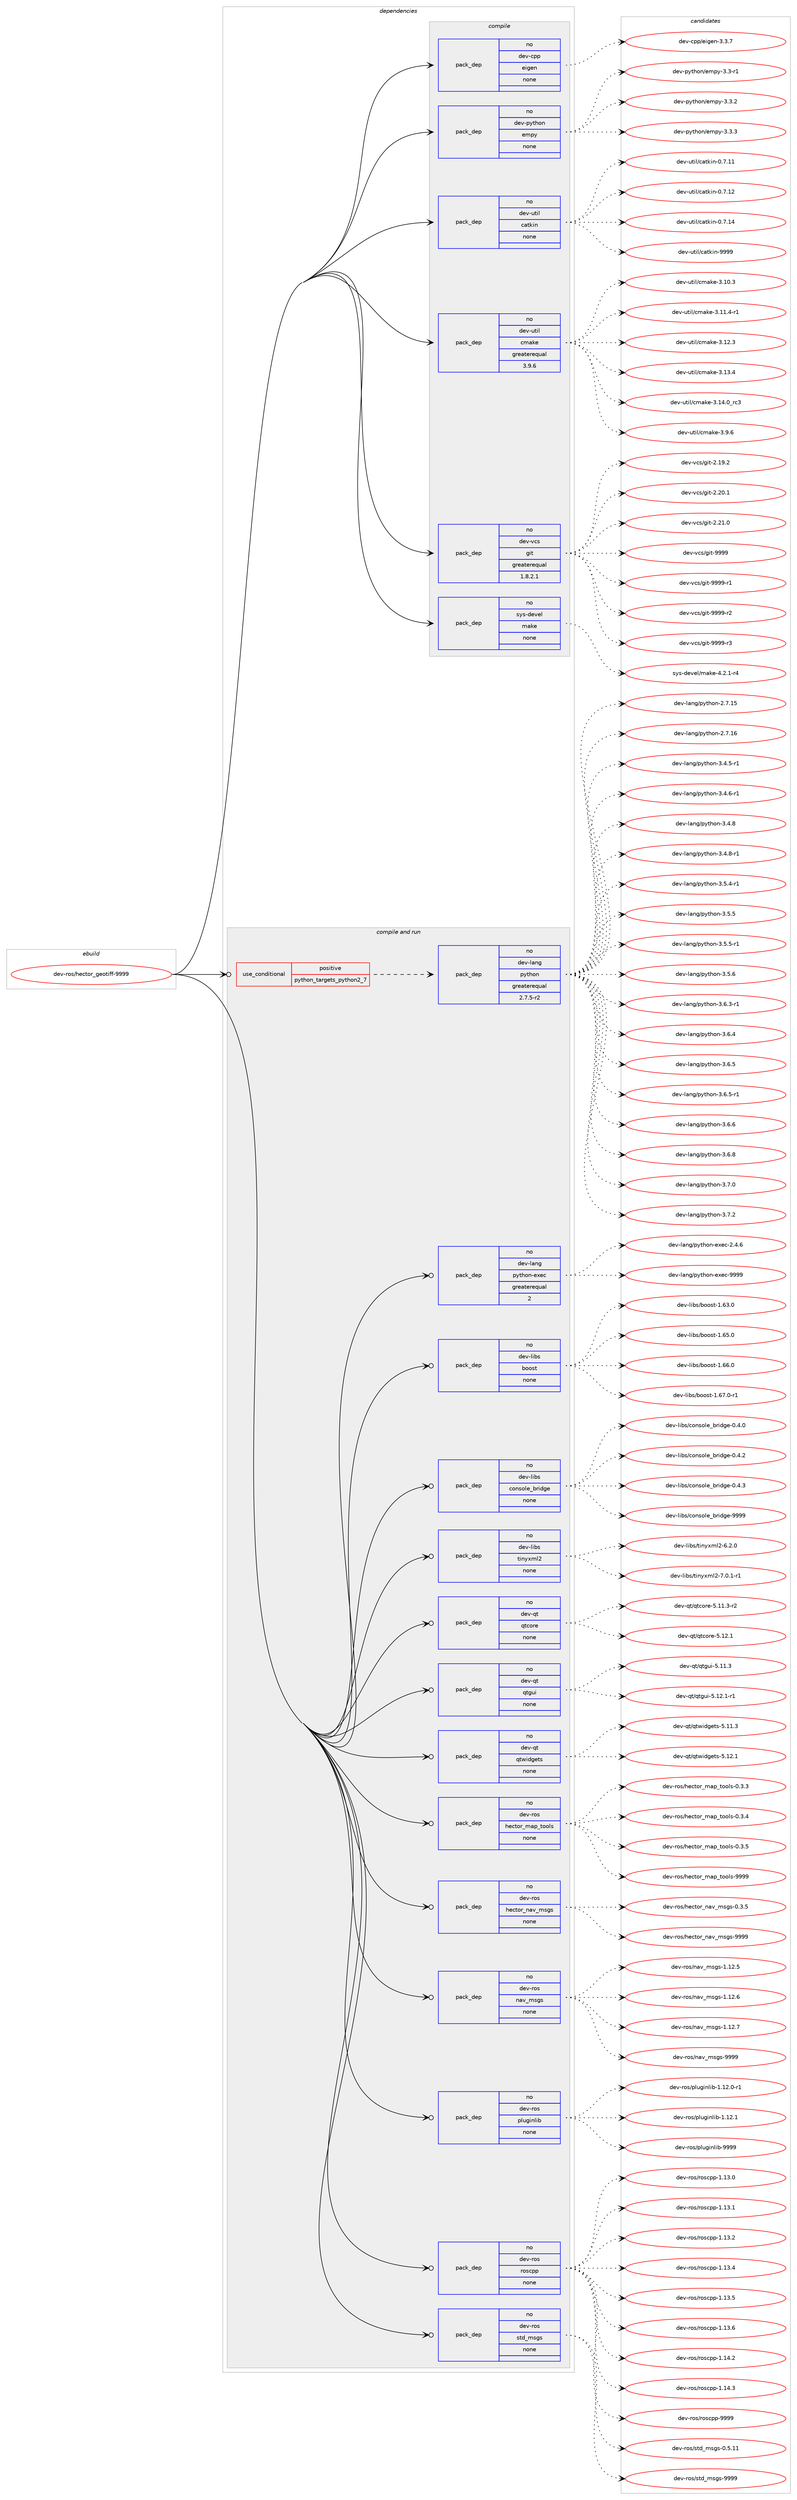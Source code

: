 digraph prolog {

# *************
# Graph options
# *************

newrank=true;
concentrate=true;
compound=true;
graph [rankdir=LR,fontname=Helvetica,fontsize=10,ranksep=1.5];#, ranksep=2.5, nodesep=0.2];
edge  [arrowhead=vee];
node  [fontname=Helvetica,fontsize=10];

# **********
# The ebuild
# **********

subgraph cluster_leftcol {
color=gray;
rank=same;
label=<<i>ebuild</i>>;
id [label="dev-ros/hector_geotiff-9999", color=red, width=4, href="../dev-ros/hector_geotiff-9999.svg"];
}

# ****************
# The dependencies
# ****************

subgraph cluster_midcol {
color=gray;
label=<<i>dependencies</i>>;
subgraph cluster_compile {
fillcolor="#eeeeee";
style=filled;
label=<<i>compile</i>>;
subgraph pack1044897 {
dependency1456913 [label=<<TABLE BORDER="0" CELLBORDER="1" CELLSPACING="0" CELLPADDING="4" WIDTH="220"><TR><TD ROWSPAN="6" CELLPADDING="30">pack_dep</TD></TR><TR><TD WIDTH="110">no</TD></TR><TR><TD>dev-cpp</TD></TR><TR><TD>eigen</TD></TR><TR><TD>none</TD></TR><TR><TD></TD></TR></TABLE>>, shape=none, color=blue];
}
id:e -> dependency1456913:w [weight=20,style="solid",arrowhead="vee"];
subgraph pack1044898 {
dependency1456914 [label=<<TABLE BORDER="0" CELLBORDER="1" CELLSPACING="0" CELLPADDING="4" WIDTH="220"><TR><TD ROWSPAN="6" CELLPADDING="30">pack_dep</TD></TR><TR><TD WIDTH="110">no</TD></TR><TR><TD>dev-python</TD></TR><TR><TD>empy</TD></TR><TR><TD>none</TD></TR><TR><TD></TD></TR></TABLE>>, shape=none, color=blue];
}
id:e -> dependency1456914:w [weight=20,style="solid",arrowhead="vee"];
subgraph pack1044899 {
dependency1456915 [label=<<TABLE BORDER="0" CELLBORDER="1" CELLSPACING="0" CELLPADDING="4" WIDTH="220"><TR><TD ROWSPAN="6" CELLPADDING="30">pack_dep</TD></TR><TR><TD WIDTH="110">no</TD></TR><TR><TD>dev-util</TD></TR><TR><TD>catkin</TD></TR><TR><TD>none</TD></TR><TR><TD></TD></TR></TABLE>>, shape=none, color=blue];
}
id:e -> dependency1456915:w [weight=20,style="solid",arrowhead="vee"];
subgraph pack1044900 {
dependency1456916 [label=<<TABLE BORDER="0" CELLBORDER="1" CELLSPACING="0" CELLPADDING="4" WIDTH="220"><TR><TD ROWSPAN="6" CELLPADDING="30">pack_dep</TD></TR><TR><TD WIDTH="110">no</TD></TR><TR><TD>dev-util</TD></TR><TR><TD>cmake</TD></TR><TR><TD>greaterequal</TD></TR><TR><TD>3.9.6</TD></TR></TABLE>>, shape=none, color=blue];
}
id:e -> dependency1456916:w [weight=20,style="solid",arrowhead="vee"];
subgraph pack1044901 {
dependency1456917 [label=<<TABLE BORDER="0" CELLBORDER="1" CELLSPACING="0" CELLPADDING="4" WIDTH="220"><TR><TD ROWSPAN="6" CELLPADDING="30">pack_dep</TD></TR><TR><TD WIDTH="110">no</TD></TR><TR><TD>dev-vcs</TD></TR><TR><TD>git</TD></TR><TR><TD>greaterequal</TD></TR><TR><TD>1.8.2.1</TD></TR></TABLE>>, shape=none, color=blue];
}
id:e -> dependency1456917:w [weight=20,style="solid",arrowhead="vee"];
subgraph pack1044902 {
dependency1456918 [label=<<TABLE BORDER="0" CELLBORDER="1" CELLSPACING="0" CELLPADDING="4" WIDTH="220"><TR><TD ROWSPAN="6" CELLPADDING="30">pack_dep</TD></TR><TR><TD WIDTH="110">no</TD></TR><TR><TD>sys-devel</TD></TR><TR><TD>make</TD></TR><TR><TD>none</TD></TR><TR><TD></TD></TR></TABLE>>, shape=none, color=blue];
}
id:e -> dependency1456918:w [weight=20,style="solid",arrowhead="vee"];
}
subgraph cluster_compileandrun {
fillcolor="#eeeeee";
style=filled;
label=<<i>compile and run</i>>;
subgraph cond388626 {
dependency1456919 [label=<<TABLE BORDER="0" CELLBORDER="1" CELLSPACING="0" CELLPADDING="4"><TR><TD ROWSPAN="3" CELLPADDING="10">use_conditional</TD></TR><TR><TD>positive</TD></TR><TR><TD>python_targets_python2_7</TD></TR></TABLE>>, shape=none, color=red];
subgraph pack1044903 {
dependency1456920 [label=<<TABLE BORDER="0" CELLBORDER="1" CELLSPACING="0" CELLPADDING="4" WIDTH="220"><TR><TD ROWSPAN="6" CELLPADDING="30">pack_dep</TD></TR><TR><TD WIDTH="110">no</TD></TR><TR><TD>dev-lang</TD></TR><TR><TD>python</TD></TR><TR><TD>greaterequal</TD></TR><TR><TD>2.7.5-r2</TD></TR></TABLE>>, shape=none, color=blue];
}
dependency1456919:e -> dependency1456920:w [weight=20,style="dashed",arrowhead="vee"];
}
id:e -> dependency1456919:w [weight=20,style="solid",arrowhead="odotvee"];
subgraph pack1044904 {
dependency1456921 [label=<<TABLE BORDER="0" CELLBORDER="1" CELLSPACING="0" CELLPADDING="4" WIDTH="220"><TR><TD ROWSPAN="6" CELLPADDING="30">pack_dep</TD></TR><TR><TD WIDTH="110">no</TD></TR><TR><TD>dev-lang</TD></TR><TR><TD>python-exec</TD></TR><TR><TD>greaterequal</TD></TR><TR><TD>2</TD></TR></TABLE>>, shape=none, color=blue];
}
id:e -> dependency1456921:w [weight=20,style="solid",arrowhead="odotvee"];
subgraph pack1044905 {
dependency1456922 [label=<<TABLE BORDER="0" CELLBORDER="1" CELLSPACING="0" CELLPADDING="4" WIDTH="220"><TR><TD ROWSPAN="6" CELLPADDING="30">pack_dep</TD></TR><TR><TD WIDTH="110">no</TD></TR><TR><TD>dev-libs</TD></TR><TR><TD>boost</TD></TR><TR><TD>none</TD></TR><TR><TD></TD></TR></TABLE>>, shape=none, color=blue];
}
id:e -> dependency1456922:w [weight=20,style="solid",arrowhead="odotvee"];
subgraph pack1044906 {
dependency1456923 [label=<<TABLE BORDER="0" CELLBORDER="1" CELLSPACING="0" CELLPADDING="4" WIDTH="220"><TR><TD ROWSPAN="6" CELLPADDING="30">pack_dep</TD></TR><TR><TD WIDTH="110">no</TD></TR><TR><TD>dev-libs</TD></TR><TR><TD>console_bridge</TD></TR><TR><TD>none</TD></TR><TR><TD></TD></TR></TABLE>>, shape=none, color=blue];
}
id:e -> dependency1456923:w [weight=20,style="solid",arrowhead="odotvee"];
subgraph pack1044907 {
dependency1456924 [label=<<TABLE BORDER="0" CELLBORDER="1" CELLSPACING="0" CELLPADDING="4" WIDTH="220"><TR><TD ROWSPAN="6" CELLPADDING="30">pack_dep</TD></TR><TR><TD WIDTH="110">no</TD></TR><TR><TD>dev-libs</TD></TR><TR><TD>tinyxml2</TD></TR><TR><TD>none</TD></TR><TR><TD></TD></TR></TABLE>>, shape=none, color=blue];
}
id:e -> dependency1456924:w [weight=20,style="solid",arrowhead="odotvee"];
subgraph pack1044908 {
dependency1456925 [label=<<TABLE BORDER="0" CELLBORDER="1" CELLSPACING="0" CELLPADDING="4" WIDTH="220"><TR><TD ROWSPAN="6" CELLPADDING="30">pack_dep</TD></TR><TR><TD WIDTH="110">no</TD></TR><TR><TD>dev-qt</TD></TR><TR><TD>qtcore</TD></TR><TR><TD>none</TD></TR><TR><TD></TD></TR></TABLE>>, shape=none, color=blue];
}
id:e -> dependency1456925:w [weight=20,style="solid",arrowhead="odotvee"];
subgraph pack1044909 {
dependency1456926 [label=<<TABLE BORDER="0" CELLBORDER="1" CELLSPACING="0" CELLPADDING="4" WIDTH="220"><TR><TD ROWSPAN="6" CELLPADDING="30">pack_dep</TD></TR><TR><TD WIDTH="110">no</TD></TR><TR><TD>dev-qt</TD></TR><TR><TD>qtgui</TD></TR><TR><TD>none</TD></TR><TR><TD></TD></TR></TABLE>>, shape=none, color=blue];
}
id:e -> dependency1456926:w [weight=20,style="solid",arrowhead="odotvee"];
subgraph pack1044910 {
dependency1456927 [label=<<TABLE BORDER="0" CELLBORDER="1" CELLSPACING="0" CELLPADDING="4" WIDTH="220"><TR><TD ROWSPAN="6" CELLPADDING="30">pack_dep</TD></TR><TR><TD WIDTH="110">no</TD></TR><TR><TD>dev-qt</TD></TR><TR><TD>qtwidgets</TD></TR><TR><TD>none</TD></TR><TR><TD></TD></TR></TABLE>>, shape=none, color=blue];
}
id:e -> dependency1456927:w [weight=20,style="solid",arrowhead="odotvee"];
subgraph pack1044911 {
dependency1456928 [label=<<TABLE BORDER="0" CELLBORDER="1" CELLSPACING="0" CELLPADDING="4" WIDTH="220"><TR><TD ROWSPAN="6" CELLPADDING="30">pack_dep</TD></TR><TR><TD WIDTH="110">no</TD></TR><TR><TD>dev-ros</TD></TR><TR><TD>hector_map_tools</TD></TR><TR><TD>none</TD></TR><TR><TD></TD></TR></TABLE>>, shape=none, color=blue];
}
id:e -> dependency1456928:w [weight=20,style="solid",arrowhead="odotvee"];
subgraph pack1044912 {
dependency1456929 [label=<<TABLE BORDER="0" CELLBORDER="1" CELLSPACING="0" CELLPADDING="4" WIDTH="220"><TR><TD ROWSPAN="6" CELLPADDING="30">pack_dep</TD></TR><TR><TD WIDTH="110">no</TD></TR><TR><TD>dev-ros</TD></TR><TR><TD>hector_nav_msgs</TD></TR><TR><TD>none</TD></TR><TR><TD></TD></TR></TABLE>>, shape=none, color=blue];
}
id:e -> dependency1456929:w [weight=20,style="solid",arrowhead="odotvee"];
subgraph pack1044913 {
dependency1456930 [label=<<TABLE BORDER="0" CELLBORDER="1" CELLSPACING="0" CELLPADDING="4" WIDTH="220"><TR><TD ROWSPAN="6" CELLPADDING="30">pack_dep</TD></TR><TR><TD WIDTH="110">no</TD></TR><TR><TD>dev-ros</TD></TR><TR><TD>nav_msgs</TD></TR><TR><TD>none</TD></TR><TR><TD></TD></TR></TABLE>>, shape=none, color=blue];
}
id:e -> dependency1456930:w [weight=20,style="solid",arrowhead="odotvee"];
subgraph pack1044914 {
dependency1456931 [label=<<TABLE BORDER="0" CELLBORDER="1" CELLSPACING="0" CELLPADDING="4" WIDTH="220"><TR><TD ROWSPAN="6" CELLPADDING="30">pack_dep</TD></TR><TR><TD WIDTH="110">no</TD></TR><TR><TD>dev-ros</TD></TR><TR><TD>pluginlib</TD></TR><TR><TD>none</TD></TR><TR><TD></TD></TR></TABLE>>, shape=none, color=blue];
}
id:e -> dependency1456931:w [weight=20,style="solid",arrowhead="odotvee"];
subgraph pack1044915 {
dependency1456932 [label=<<TABLE BORDER="0" CELLBORDER="1" CELLSPACING="0" CELLPADDING="4" WIDTH="220"><TR><TD ROWSPAN="6" CELLPADDING="30">pack_dep</TD></TR><TR><TD WIDTH="110">no</TD></TR><TR><TD>dev-ros</TD></TR><TR><TD>roscpp</TD></TR><TR><TD>none</TD></TR><TR><TD></TD></TR></TABLE>>, shape=none, color=blue];
}
id:e -> dependency1456932:w [weight=20,style="solid",arrowhead="odotvee"];
subgraph pack1044916 {
dependency1456933 [label=<<TABLE BORDER="0" CELLBORDER="1" CELLSPACING="0" CELLPADDING="4" WIDTH="220"><TR><TD ROWSPAN="6" CELLPADDING="30">pack_dep</TD></TR><TR><TD WIDTH="110">no</TD></TR><TR><TD>dev-ros</TD></TR><TR><TD>std_msgs</TD></TR><TR><TD>none</TD></TR><TR><TD></TD></TR></TABLE>>, shape=none, color=blue];
}
id:e -> dependency1456933:w [weight=20,style="solid",arrowhead="odotvee"];
}
subgraph cluster_run {
fillcolor="#eeeeee";
style=filled;
label=<<i>run</i>>;
}
}

# **************
# The candidates
# **************

subgraph cluster_choices {
rank=same;
color=gray;
label=<<i>candidates</i>>;

subgraph choice1044897 {
color=black;
nodesep=1;
choice100101118459911211247101105103101110455146514655 [label="dev-cpp/eigen-3.3.7", color=red, width=4,href="../dev-cpp/eigen-3.3.7.svg"];
dependency1456913:e -> choice100101118459911211247101105103101110455146514655:w [style=dotted,weight="100"];
}
subgraph choice1044898 {
color=black;
nodesep=1;
choice1001011184511212111610411111047101109112121455146514511449 [label="dev-python/empy-3.3-r1", color=red, width=4,href="../dev-python/empy-3.3-r1.svg"];
choice1001011184511212111610411111047101109112121455146514650 [label="dev-python/empy-3.3.2", color=red, width=4,href="../dev-python/empy-3.3.2.svg"];
choice1001011184511212111610411111047101109112121455146514651 [label="dev-python/empy-3.3.3", color=red, width=4,href="../dev-python/empy-3.3.3.svg"];
dependency1456914:e -> choice1001011184511212111610411111047101109112121455146514511449:w [style=dotted,weight="100"];
dependency1456914:e -> choice1001011184511212111610411111047101109112121455146514650:w [style=dotted,weight="100"];
dependency1456914:e -> choice1001011184511212111610411111047101109112121455146514651:w [style=dotted,weight="100"];
}
subgraph choice1044899 {
color=black;
nodesep=1;
choice1001011184511711610510847999711610710511045484655464949 [label="dev-util/catkin-0.7.11", color=red, width=4,href="../dev-util/catkin-0.7.11.svg"];
choice1001011184511711610510847999711610710511045484655464950 [label="dev-util/catkin-0.7.12", color=red, width=4,href="../dev-util/catkin-0.7.12.svg"];
choice1001011184511711610510847999711610710511045484655464952 [label="dev-util/catkin-0.7.14", color=red, width=4,href="../dev-util/catkin-0.7.14.svg"];
choice100101118451171161051084799971161071051104557575757 [label="dev-util/catkin-9999", color=red, width=4,href="../dev-util/catkin-9999.svg"];
dependency1456915:e -> choice1001011184511711610510847999711610710511045484655464949:w [style=dotted,weight="100"];
dependency1456915:e -> choice1001011184511711610510847999711610710511045484655464950:w [style=dotted,weight="100"];
dependency1456915:e -> choice1001011184511711610510847999711610710511045484655464952:w [style=dotted,weight="100"];
dependency1456915:e -> choice100101118451171161051084799971161071051104557575757:w [style=dotted,weight="100"];
}
subgraph choice1044900 {
color=black;
nodesep=1;
choice1001011184511711610510847991099710710145514649484651 [label="dev-util/cmake-3.10.3", color=red, width=4,href="../dev-util/cmake-3.10.3.svg"];
choice10010111845117116105108479910997107101455146494946524511449 [label="dev-util/cmake-3.11.4-r1", color=red, width=4,href="../dev-util/cmake-3.11.4-r1.svg"];
choice1001011184511711610510847991099710710145514649504651 [label="dev-util/cmake-3.12.3", color=red, width=4,href="../dev-util/cmake-3.12.3.svg"];
choice1001011184511711610510847991099710710145514649514652 [label="dev-util/cmake-3.13.4", color=red, width=4,href="../dev-util/cmake-3.13.4.svg"];
choice1001011184511711610510847991099710710145514649524648951149951 [label="dev-util/cmake-3.14.0_rc3", color=red, width=4,href="../dev-util/cmake-3.14.0_rc3.svg"];
choice10010111845117116105108479910997107101455146574654 [label="dev-util/cmake-3.9.6", color=red, width=4,href="../dev-util/cmake-3.9.6.svg"];
dependency1456916:e -> choice1001011184511711610510847991099710710145514649484651:w [style=dotted,weight="100"];
dependency1456916:e -> choice10010111845117116105108479910997107101455146494946524511449:w [style=dotted,weight="100"];
dependency1456916:e -> choice1001011184511711610510847991099710710145514649504651:w [style=dotted,weight="100"];
dependency1456916:e -> choice1001011184511711610510847991099710710145514649514652:w [style=dotted,weight="100"];
dependency1456916:e -> choice1001011184511711610510847991099710710145514649524648951149951:w [style=dotted,weight="100"];
dependency1456916:e -> choice10010111845117116105108479910997107101455146574654:w [style=dotted,weight="100"];
}
subgraph choice1044901 {
color=black;
nodesep=1;
choice10010111845118991154710310511645504649574650 [label="dev-vcs/git-2.19.2", color=red, width=4,href="../dev-vcs/git-2.19.2.svg"];
choice10010111845118991154710310511645504650484649 [label="dev-vcs/git-2.20.1", color=red, width=4,href="../dev-vcs/git-2.20.1.svg"];
choice10010111845118991154710310511645504650494648 [label="dev-vcs/git-2.21.0", color=red, width=4,href="../dev-vcs/git-2.21.0.svg"];
choice1001011184511899115471031051164557575757 [label="dev-vcs/git-9999", color=red, width=4,href="../dev-vcs/git-9999.svg"];
choice10010111845118991154710310511645575757574511449 [label="dev-vcs/git-9999-r1", color=red, width=4,href="../dev-vcs/git-9999-r1.svg"];
choice10010111845118991154710310511645575757574511450 [label="dev-vcs/git-9999-r2", color=red, width=4,href="../dev-vcs/git-9999-r2.svg"];
choice10010111845118991154710310511645575757574511451 [label="dev-vcs/git-9999-r3", color=red, width=4,href="../dev-vcs/git-9999-r3.svg"];
dependency1456917:e -> choice10010111845118991154710310511645504649574650:w [style=dotted,weight="100"];
dependency1456917:e -> choice10010111845118991154710310511645504650484649:w [style=dotted,weight="100"];
dependency1456917:e -> choice10010111845118991154710310511645504650494648:w [style=dotted,weight="100"];
dependency1456917:e -> choice1001011184511899115471031051164557575757:w [style=dotted,weight="100"];
dependency1456917:e -> choice10010111845118991154710310511645575757574511449:w [style=dotted,weight="100"];
dependency1456917:e -> choice10010111845118991154710310511645575757574511450:w [style=dotted,weight="100"];
dependency1456917:e -> choice10010111845118991154710310511645575757574511451:w [style=dotted,weight="100"];
}
subgraph choice1044902 {
color=black;
nodesep=1;
choice1151211154510010111810110847109971071014552465046494511452 [label="sys-devel/make-4.2.1-r4", color=red, width=4,href="../sys-devel/make-4.2.1-r4.svg"];
dependency1456918:e -> choice1151211154510010111810110847109971071014552465046494511452:w [style=dotted,weight="100"];
}
subgraph choice1044903 {
color=black;
nodesep=1;
choice10010111845108971101034711212111610411111045504655464953 [label="dev-lang/python-2.7.15", color=red, width=4,href="../dev-lang/python-2.7.15.svg"];
choice10010111845108971101034711212111610411111045504655464954 [label="dev-lang/python-2.7.16", color=red, width=4,href="../dev-lang/python-2.7.16.svg"];
choice1001011184510897110103471121211161041111104551465246534511449 [label="dev-lang/python-3.4.5-r1", color=red, width=4,href="../dev-lang/python-3.4.5-r1.svg"];
choice1001011184510897110103471121211161041111104551465246544511449 [label="dev-lang/python-3.4.6-r1", color=red, width=4,href="../dev-lang/python-3.4.6-r1.svg"];
choice100101118451089711010347112121116104111110455146524656 [label="dev-lang/python-3.4.8", color=red, width=4,href="../dev-lang/python-3.4.8.svg"];
choice1001011184510897110103471121211161041111104551465246564511449 [label="dev-lang/python-3.4.8-r1", color=red, width=4,href="../dev-lang/python-3.4.8-r1.svg"];
choice1001011184510897110103471121211161041111104551465346524511449 [label="dev-lang/python-3.5.4-r1", color=red, width=4,href="../dev-lang/python-3.5.4-r1.svg"];
choice100101118451089711010347112121116104111110455146534653 [label="dev-lang/python-3.5.5", color=red, width=4,href="../dev-lang/python-3.5.5.svg"];
choice1001011184510897110103471121211161041111104551465346534511449 [label="dev-lang/python-3.5.5-r1", color=red, width=4,href="../dev-lang/python-3.5.5-r1.svg"];
choice100101118451089711010347112121116104111110455146534654 [label="dev-lang/python-3.5.6", color=red, width=4,href="../dev-lang/python-3.5.6.svg"];
choice1001011184510897110103471121211161041111104551465446514511449 [label="dev-lang/python-3.6.3-r1", color=red, width=4,href="../dev-lang/python-3.6.3-r1.svg"];
choice100101118451089711010347112121116104111110455146544652 [label="dev-lang/python-3.6.4", color=red, width=4,href="../dev-lang/python-3.6.4.svg"];
choice100101118451089711010347112121116104111110455146544653 [label="dev-lang/python-3.6.5", color=red, width=4,href="../dev-lang/python-3.6.5.svg"];
choice1001011184510897110103471121211161041111104551465446534511449 [label="dev-lang/python-3.6.5-r1", color=red, width=4,href="../dev-lang/python-3.6.5-r1.svg"];
choice100101118451089711010347112121116104111110455146544654 [label="dev-lang/python-3.6.6", color=red, width=4,href="../dev-lang/python-3.6.6.svg"];
choice100101118451089711010347112121116104111110455146544656 [label="dev-lang/python-3.6.8", color=red, width=4,href="../dev-lang/python-3.6.8.svg"];
choice100101118451089711010347112121116104111110455146554648 [label="dev-lang/python-3.7.0", color=red, width=4,href="../dev-lang/python-3.7.0.svg"];
choice100101118451089711010347112121116104111110455146554650 [label="dev-lang/python-3.7.2", color=red, width=4,href="../dev-lang/python-3.7.2.svg"];
dependency1456920:e -> choice10010111845108971101034711212111610411111045504655464953:w [style=dotted,weight="100"];
dependency1456920:e -> choice10010111845108971101034711212111610411111045504655464954:w [style=dotted,weight="100"];
dependency1456920:e -> choice1001011184510897110103471121211161041111104551465246534511449:w [style=dotted,weight="100"];
dependency1456920:e -> choice1001011184510897110103471121211161041111104551465246544511449:w [style=dotted,weight="100"];
dependency1456920:e -> choice100101118451089711010347112121116104111110455146524656:w [style=dotted,weight="100"];
dependency1456920:e -> choice1001011184510897110103471121211161041111104551465246564511449:w [style=dotted,weight="100"];
dependency1456920:e -> choice1001011184510897110103471121211161041111104551465346524511449:w [style=dotted,weight="100"];
dependency1456920:e -> choice100101118451089711010347112121116104111110455146534653:w [style=dotted,weight="100"];
dependency1456920:e -> choice1001011184510897110103471121211161041111104551465346534511449:w [style=dotted,weight="100"];
dependency1456920:e -> choice100101118451089711010347112121116104111110455146534654:w [style=dotted,weight="100"];
dependency1456920:e -> choice1001011184510897110103471121211161041111104551465446514511449:w [style=dotted,weight="100"];
dependency1456920:e -> choice100101118451089711010347112121116104111110455146544652:w [style=dotted,weight="100"];
dependency1456920:e -> choice100101118451089711010347112121116104111110455146544653:w [style=dotted,weight="100"];
dependency1456920:e -> choice1001011184510897110103471121211161041111104551465446534511449:w [style=dotted,weight="100"];
dependency1456920:e -> choice100101118451089711010347112121116104111110455146544654:w [style=dotted,weight="100"];
dependency1456920:e -> choice100101118451089711010347112121116104111110455146544656:w [style=dotted,weight="100"];
dependency1456920:e -> choice100101118451089711010347112121116104111110455146554648:w [style=dotted,weight="100"];
dependency1456920:e -> choice100101118451089711010347112121116104111110455146554650:w [style=dotted,weight="100"];
}
subgraph choice1044904 {
color=black;
nodesep=1;
choice1001011184510897110103471121211161041111104510112010199455046524654 [label="dev-lang/python-exec-2.4.6", color=red, width=4,href="../dev-lang/python-exec-2.4.6.svg"];
choice10010111845108971101034711212111610411111045101120101994557575757 [label="dev-lang/python-exec-9999", color=red, width=4,href="../dev-lang/python-exec-9999.svg"];
dependency1456921:e -> choice1001011184510897110103471121211161041111104510112010199455046524654:w [style=dotted,weight="100"];
dependency1456921:e -> choice10010111845108971101034711212111610411111045101120101994557575757:w [style=dotted,weight="100"];
}
subgraph choice1044905 {
color=black;
nodesep=1;
choice1001011184510810598115479811111111511645494654514648 [label="dev-libs/boost-1.63.0", color=red, width=4,href="../dev-libs/boost-1.63.0.svg"];
choice1001011184510810598115479811111111511645494654534648 [label="dev-libs/boost-1.65.0", color=red, width=4,href="../dev-libs/boost-1.65.0.svg"];
choice1001011184510810598115479811111111511645494654544648 [label="dev-libs/boost-1.66.0", color=red, width=4,href="../dev-libs/boost-1.66.0.svg"];
choice10010111845108105981154798111111115116454946545546484511449 [label="dev-libs/boost-1.67.0-r1", color=red, width=4,href="../dev-libs/boost-1.67.0-r1.svg"];
dependency1456922:e -> choice1001011184510810598115479811111111511645494654514648:w [style=dotted,weight="100"];
dependency1456922:e -> choice1001011184510810598115479811111111511645494654534648:w [style=dotted,weight="100"];
dependency1456922:e -> choice1001011184510810598115479811111111511645494654544648:w [style=dotted,weight="100"];
dependency1456922:e -> choice10010111845108105981154798111111115116454946545546484511449:w [style=dotted,weight="100"];
}
subgraph choice1044906 {
color=black;
nodesep=1;
choice100101118451081059811547991111101151111081019598114105100103101454846524648 [label="dev-libs/console_bridge-0.4.0", color=red, width=4,href="../dev-libs/console_bridge-0.4.0.svg"];
choice100101118451081059811547991111101151111081019598114105100103101454846524650 [label="dev-libs/console_bridge-0.4.2", color=red, width=4,href="../dev-libs/console_bridge-0.4.2.svg"];
choice100101118451081059811547991111101151111081019598114105100103101454846524651 [label="dev-libs/console_bridge-0.4.3", color=red, width=4,href="../dev-libs/console_bridge-0.4.3.svg"];
choice1001011184510810598115479911111011511110810195981141051001031014557575757 [label="dev-libs/console_bridge-9999", color=red, width=4,href="../dev-libs/console_bridge-9999.svg"];
dependency1456923:e -> choice100101118451081059811547991111101151111081019598114105100103101454846524648:w [style=dotted,weight="100"];
dependency1456923:e -> choice100101118451081059811547991111101151111081019598114105100103101454846524650:w [style=dotted,weight="100"];
dependency1456923:e -> choice100101118451081059811547991111101151111081019598114105100103101454846524651:w [style=dotted,weight="100"];
dependency1456923:e -> choice1001011184510810598115479911111011511110810195981141051001031014557575757:w [style=dotted,weight="100"];
}
subgraph choice1044907 {
color=black;
nodesep=1;
choice10010111845108105981154711610511012112010910850455446504648 [label="dev-libs/tinyxml2-6.2.0", color=red, width=4,href="../dev-libs/tinyxml2-6.2.0.svg"];
choice100101118451081059811547116105110121120109108504555464846494511449 [label="dev-libs/tinyxml2-7.0.1-r1", color=red, width=4,href="../dev-libs/tinyxml2-7.0.1-r1.svg"];
dependency1456924:e -> choice10010111845108105981154711610511012112010910850455446504648:w [style=dotted,weight="100"];
dependency1456924:e -> choice100101118451081059811547116105110121120109108504555464846494511449:w [style=dotted,weight="100"];
}
subgraph choice1044908 {
color=black;
nodesep=1;
choice100101118451131164711311699111114101455346494946514511450 [label="dev-qt/qtcore-5.11.3-r2", color=red, width=4,href="../dev-qt/qtcore-5.11.3-r2.svg"];
choice10010111845113116471131169911111410145534649504649 [label="dev-qt/qtcore-5.12.1", color=red, width=4,href="../dev-qt/qtcore-5.12.1.svg"];
dependency1456925:e -> choice100101118451131164711311699111114101455346494946514511450:w [style=dotted,weight="100"];
dependency1456925:e -> choice10010111845113116471131169911111410145534649504649:w [style=dotted,weight="100"];
}
subgraph choice1044909 {
color=black;
nodesep=1;
choice100101118451131164711311610311710545534649494651 [label="dev-qt/qtgui-5.11.3", color=red, width=4,href="../dev-qt/qtgui-5.11.3.svg"];
choice1001011184511311647113116103117105455346495046494511449 [label="dev-qt/qtgui-5.12.1-r1", color=red, width=4,href="../dev-qt/qtgui-5.12.1-r1.svg"];
dependency1456926:e -> choice100101118451131164711311610311710545534649494651:w [style=dotted,weight="100"];
dependency1456926:e -> choice1001011184511311647113116103117105455346495046494511449:w [style=dotted,weight="100"];
}
subgraph choice1044910 {
color=black;
nodesep=1;
choice100101118451131164711311611910510010310111611545534649494651 [label="dev-qt/qtwidgets-5.11.3", color=red, width=4,href="../dev-qt/qtwidgets-5.11.3.svg"];
choice100101118451131164711311611910510010310111611545534649504649 [label="dev-qt/qtwidgets-5.12.1", color=red, width=4,href="../dev-qt/qtwidgets-5.12.1.svg"];
dependency1456927:e -> choice100101118451131164711311611910510010310111611545534649494651:w [style=dotted,weight="100"];
dependency1456927:e -> choice100101118451131164711311611910510010310111611545534649504649:w [style=dotted,weight="100"];
}
subgraph choice1044911 {
color=black;
nodesep=1;
choice100101118451141111154710410199116111114951099711295116111111108115454846514651 [label="dev-ros/hector_map_tools-0.3.3", color=red, width=4,href="../dev-ros/hector_map_tools-0.3.3.svg"];
choice100101118451141111154710410199116111114951099711295116111111108115454846514652 [label="dev-ros/hector_map_tools-0.3.4", color=red, width=4,href="../dev-ros/hector_map_tools-0.3.4.svg"];
choice100101118451141111154710410199116111114951099711295116111111108115454846514653 [label="dev-ros/hector_map_tools-0.3.5", color=red, width=4,href="../dev-ros/hector_map_tools-0.3.5.svg"];
choice1001011184511411111547104101991161111149510997112951161111111081154557575757 [label="dev-ros/hector_map_tools-9999", color=red, width=4,href="../dev-ros/hector_map_tools-9999.svg"];
dependency1456928:e -> choice100101118451141111154710410199116111114951099711295116111111108115454846514651:w [style=dotted,weight="100"];
dependency1456928:e -> choice100101118451141111154710410199116111114951099711295116111111108115454846514652:w [style=dotted,weight="100"];
dependency1456928:e -> choice100101118451141111154710410199116111114951099711295116111111108115454846514653:w [style=dotted,weight="100"];
dependency1456928:e -> choice1001011184511411111547104101991161111149510997112951161111111081154557575757:w [style=dotted,weight="100"];
}
subgraph choice1044912 {
color=black;
nodesep=1;
choice100101118451141111154710410199116111114951109711895109115103115454846514653 [label="dev-ros/hector_nav_msgs-0.3.5", color=red, width=4,href="../dev-ros/hector_nav_msgs-0.3.5.svg"];
choice1001011184511411111547104101991161111149511097118951091151031154557575757 [label="dev-ros/hector_nav_msgs-9999", color=red, width=4,href="../dev-ros/hector_nav_msgs-9999.svg"];
dependency1456929:e -> choice100101118451141111154710410199116111114951109711895109115103115454846514653:w [style=dotted,weight="100"];
dependency1456929:e -> choice1001011184511411111547104101991161111149511097118951091151031154557575757:w [style=dotted,weight="100"];
}
subgraph choice1044913 {
color=black;
nodesep=1;
choice1001011184511411111547110971189510911510311545494649504653 [label="dev-ros/nav_msgs-1.12.5", color=red, width=4,href="../dev-ros/nav_msgs-1.12.5.svg"];
choice1001011184511411111547110971189510911510311545494649504654 [label="dev-ros/nav_msgs-1.12.6", color=red, width=4,href="../dev-ros/nav_msgs-1.12.6.svg"];
choice1001011184511411111547110971189510911510311545494649504655 [label="dev-ros/nav_msgs-1.12.7", color=red, width=4,href="../dev-ros/nav_msgs-1.12.7.svg"];
choice100101118451141111154711097118951091151031154557575757 [label="dev-ros/nav_msgs-9999", color=red, width=4,href="../dev-ros/nav_msgs-9999.svg"];
dependency1456930:e -> choice1001011184511411111547110971189510911510311545494649504653:w [style=dotted,weight="100"];
dependency1456930:e -> choice1001011184511411111547110971189510911510311545494649504654:w [style=dotted,weight="100"];
dependency1456930:e -> choice1001011184511411111547110971189510911510311545494649504655:w [style=dotted,weight="100"];
dependency1456930:e -> choice100101118451141111154711097118951091151031154557575757:w [style=dotted,weight="100"];
}
subgraph choice1044914 {
color=black;
nodesep=1;
choice100101118451141111154711210811710310511010810598454946495046484511449 [label="dev-ros/pluginlib-1.12.0-r1", color=red, width=4,href="../dev-ros/pluginlib-1.12.0-r1.svg"];
choice10010111845114111115471121081171031051101081059845494649504649 [label="dev-ros/pluginlib-1.12.1", color=red, width=4,href="../dev-ros/pluginlib-1.12.1.svg"];
choice1001011184511411111547112108117103105110108105984557575757 [label="dev-ros/pluginlib-9999", color=red, width=4,href="../dev-ros/pluginlib-9999.svg"];
dependency1456931:e -> choice100101118451141111154711210811710310511010810598454946495046484511449:w [style=dotted,weight="100"];
dependency1456931:e -> choice10010111845114111115471121081171031051101081059845494649504649:w [style=dotted,weight="100"];
dependency1456931:e -> choice1001011184511411111547112108117103105110108105984557575757:w [style=dotted,weight="100"];
}
subgraph choice1044915 {
color=black;
nodesep=1;
choice10010111845114111115471141111159911211245494649514648 [label="dev-ros/roscpp-1.13.0", color=red, width=4,href="../dev-ros/roscpp-1.13.0.svg"];
choice10010111845114111115471141111159911211245494649514649 [label="dev-ros/roscpp-1.13.1", color=red, width=4,href="../dev-ros/roscpp-1.13.1.svg"];
choice10010111845114111115471141111159911211245494649514650 [label="dev-ros/roscpp-1.13.2", color=red, width=4,href="../dev-ros/roscpp-1.13.2.svg"];
choice10010111845114111115471141111159911211245494649514652 [label="dev-ros/roscpp-1.13.4", color=red, width=4,href="../dev-ros/roscpp-1.13.4.svg"];
choice10010111845114111115471141111159911211245494649514653 [label="dev-ros/roscpp-1.13.5", color=red, width=4,href="../dev-ros/roscpp-1.13.5.svg"];
choice10010111845114111115471141111159911211245494649514654 [label="dev-ros/roscpp-1.13.6", color=red, width=4,href="../dev-ros/roscpp-1.13.6.svg"];
choice10010111845114111115471141111159911211245494649524650 [label="dev-ros/roscpp-1.14.2", color=red, width=4,href="../dev-ros/roscpp-1.14.2.svg"];
choice10010111845114111115471141111159911211245494649524651 [label="dev-ros/roscpp-1.14.3", color=red, width=4,href="../dev-ros/roscpp-1.14.3.svg"];
choice1001011184511411111547114111115991121124557575757 [label="dev-ros/roscpp-9999", color=red, width=4,href="../dev-ros/roscpp-9999.svg"];
dependency1456932:e -> choice10010111845114111115471141111159911211245494649514648:w [style=dotted,weight="100"];
dependency1456932:e -> choice10010111845114111115471141111159911211245494649514649:w [style=dotted,weight="100"];
dependency1456932:e -> choice10010111845114111115471141111159911211245494649514650:w [style=dotted,weight="100"];
dependency1456932:e -> choice10010111845114111115471141111159911211245494649514652:w [style=dotted,weight="100"];
dependency1456932:e -> choice10010111845114111115471141111159911211245494649514653:w [style=dotted,weight="100"];
dependency1456932:e -> choice10010111845114111115471141111159911211245494649514654:w [style=dotted,weight="100"];
dependency1456932:e -> choice10010111845114111115471141111159911211245494649524650:w [style=dotted,weight="100"];
dependency1456932:e -> choice10010111845114111115471141111159911211245494649524651:w [style=dotted,weight="100"];
dependency1456932:e -> choice1001011184511411111547114111115991121124557575757:w [style=dotted,weight="100"];
}
subgraph choice1044916 {
color=black;
nodesep=1;
choice10010111845114111115471151161009510911510311545484653464949 [label="dev-ros/std_msgs-0.5.11", color=red, width=4,href="../dev-ros/std_msgs-0.5.11.svg"];
choice1001011184511411111547115116100951091151031154557575757 [label="dev-ros/std_msgs-9999", color=red, width=4,href="../dev-ros/std_msgs-9999.svg"];
dependency1456933:e -> choice10010111845114111115471151161009510911510311545484653464949:w [style=dotted,weight="100"];
dependency1456933:e -> choice1001011184511411111547115116100951091151031154557575757:w [style=dotted,weight="100"];
}
}

}
